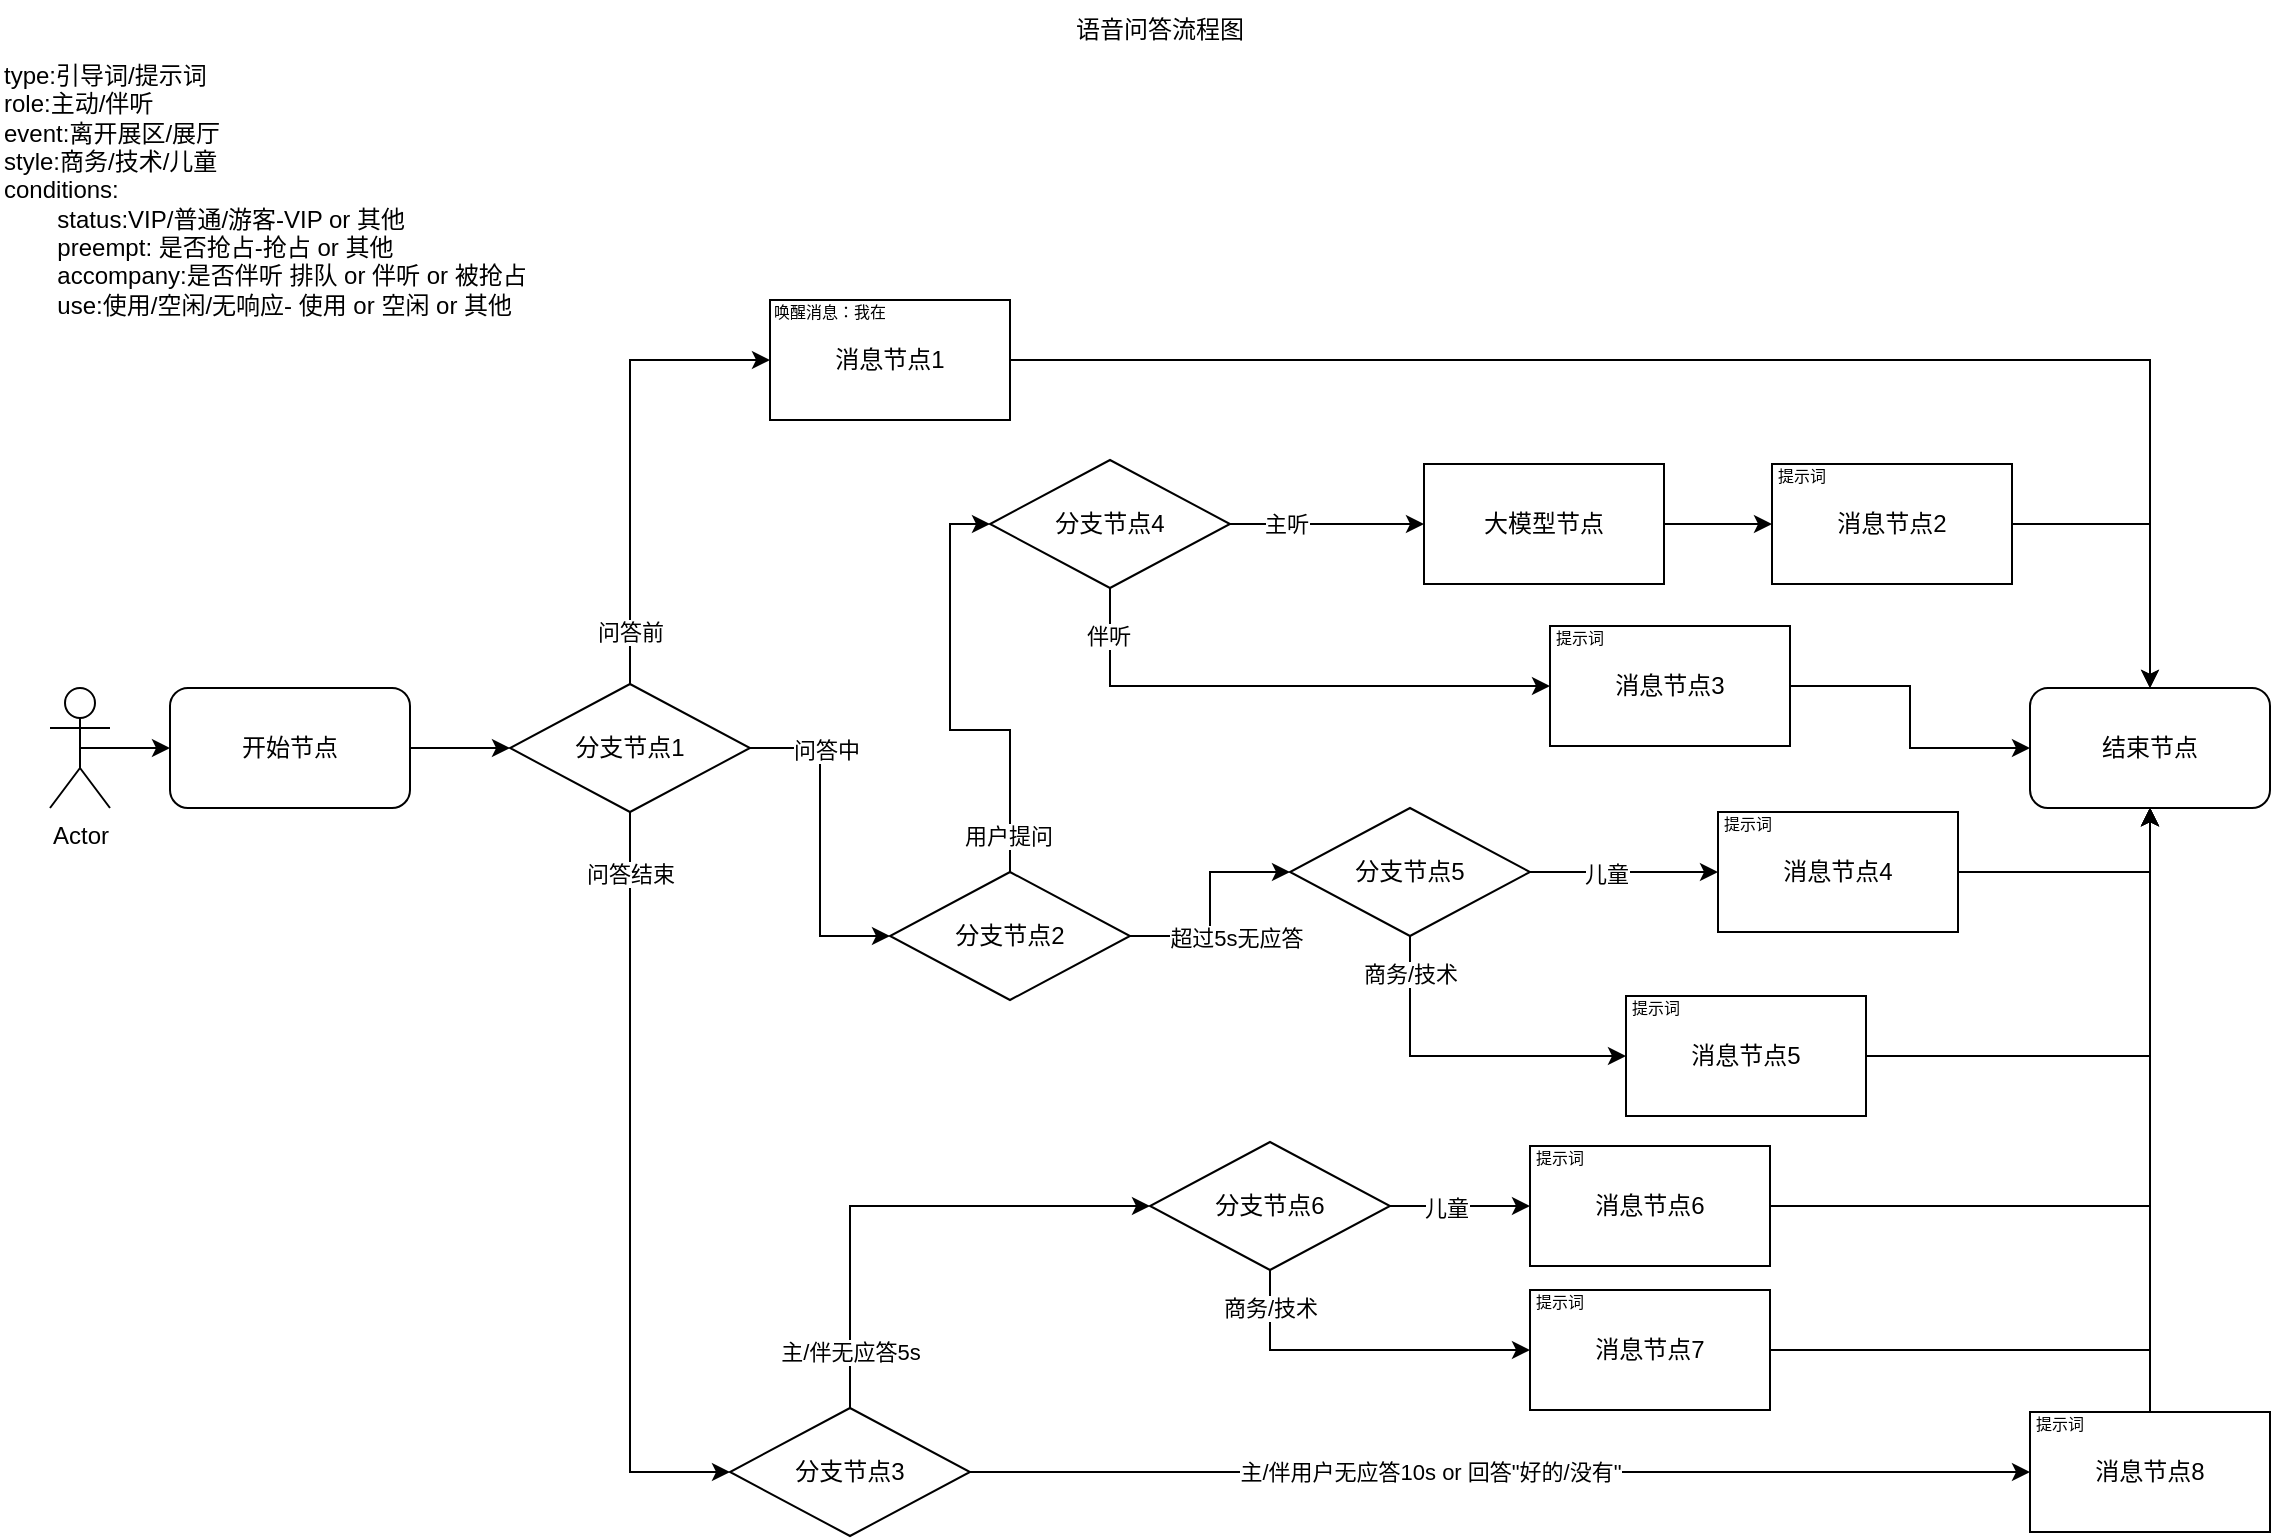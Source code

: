 <mxfile version="26.0.6">
  <diagram name="第 1 页" id="9iYRkURiAY7l_SSQHfoh">
    <mxGraphModel dx="1475" dy="874" grid="1" gridSize="10" guides="1" tooltips="1" connect="1" arrows="1" fold="1" page="1" pageScale="1" pageWidth="1169" pageHeight="827" math="0" shadow="0">
      <root>
        <mxCell id="0" />
        <mxCell id="1" parent="0" />
        <mxCell id="IweSr6M70vvvEFOEz7tQ-3" style="edgeStyle=orthogonalEdgeStyle;rounded=0;orthogonalLoop=1;jettySize=auto;html=1;exitX=0.5;exitY=0.5;exitDx=0;exitDy=0;exitPerimeter=0;entryX=0;entryY=0.5;entryDx=0;entryDy=0;" parent="1" source="IweSr6M70vvvEFOEz7tQ-1" target="IweSr6M70vvvEFOEz7tQ-2" edge="1">
          <mxGeometry relative="1" as="geometry" />
        </mxCell>
        <mxCell id="IweSr6M70vvvEFOEz7tQ-1" value="Actor" style="shape=umlActor;verticalLabelPosition=bottom;verticalAlign=top;html=1;outlineConnect=0;" parent="1" vertex="1">
          <mxGeometry x="30" y="344" width="30" height="60" as="geometry" />
        </mxCell>
        <mxCell id="IweSr6M70vvvEFOEz7tQ-5" style="edgeStyle=orthogonalEdgeStyle;rounded=0;orthogonalLoop=1;jettySize=auto;html=1;exitX=1;exitY=0.5;exitDx=0;exitDy=0;" parent="1" source="IweSr6M70vvvEFOEz7tQ-2" target="IweSr6M70vvvEFOEz7tQ-4" edge="1">
          <mxGeometry relative="1" as="geometry" />
        </mxCell>
        <mxCell id="IweSr6M70vvvEFOEz7tQ-2" value="开始节点" style="rounded=1;whiteSpace=wrap;html=1;" parent="1" vertex="1">
          <mxGeometry x="90" y="344" width="120" height="60" as="geometry" />
        </mxCell>
        <mxCell id="IweSr6M70vvvEFOEz7tQ-6" style="edgeStyle=orthogonalEdgeStyle;rounded=0;orthogonalLoop=1;jettySize=auto;html=1;exitX=0.5;exitY=0;exitDx=0;exitDy=0;entryX=0;entryY=0.5;entryDx=0;entryDy=0;" parent="1" source="IweSr6M70vvvEFOEz7tQ-4" target="IweSr6M70vvvEFOEz7tQ-11" edge="1">
          <mxGeometry relative="1" as="geometry">
            <mxPoint x="380" y="250" as="targetPoint" />
          </mxGeometry>
        </mxCell>
        <mxCell id="IweSr6M70vvvEFOEz7tQ-8" value="问答前" style="edgeLabel;html=1;align=center;verticalAlign=middle;resizable=0;points=[];" parent="IweSr6M70vvvEFOEz7tQ-6" vertex="1" connectable="0">
          <mxGeometry x="-0.909" relative="1" as="geometry">
            <mxPoint y="-16" as="offset" />
          </mxGeometry>
        </mxCell>
        <mxCell id="rm17Nn1x7IRBdezPpJDb-3" style="edgeStyle=orthogonalEdgeStyle;rounded=0;orthogonalLoop=1;jettySize=auto;html=1;exitX=1;exitY=0.5;exitDx=0;exitDy=0;entryX=0;entryY=0.5;entryDx=0;entryDy=0;" parent="1" source="IweSr6M70vvvEFOEz7tQ-4" target="rm17Nn1x7IRBdezPpJDb-9" edge="1">
          <mxGeometry relative="1" as="geometry">
            <mxPoint x="450" y="374" as="targetPoint" />
          </mxGeometry>
        </mxCell>
        <mxCell id="rm17Nn1x7IRBdezPpJDb-4" value="问答中" style="edgeLabel;html=1;align=center;verticalAlign=middle;resizable=0;points=[];" parent="rm17Nn1x7IRBdezPpJDb-3" vertex="1" connectable="0">
          <mxGeometry x="-0.709" y="-1" relative="1" as="geometry">
            <mxPoint x="14" as="offset" />
          </mxGeometry>
        </mxCell>
        <mxCell id="rm17Nn1x7IRBdezPpJDb-5" style="edgeStyle=orthogonalEdgeStyle;rounded=0;orthogonalLoop=1;jettySize=auto;html=1;exitX=0.5;exitY=1;exitDx=0;exitDy=0;entryX=0;entryY=0.5;entryDx=0;entryDy=0;" parent="1" source="IweSr6M70vvvEFOEz7tQ-4" target="rm17Nn1x7IRBdezPpJDb-13" edge="1">
          <mxGeometry relative="1" as="geometry">
            <mxPoint x="200" y="530" as="targetPoint" />
          </mxGeometry>
        </mxCell>
        <mxCell id="rm17Nn1x7IRBdezPpJDb-6" value="问答结束" style="edgeLabel;html=1;align=center;verticalAlign=middle;resizable=0;points=[];" parent="rm17Nn1x7IRBdezPpJDb-5" vertex="1" connectable="0">
          <mxGeometry x="-0.836" relative="1" as="geometry">
            <mxPoint as="offset" />
          </mxGeometry>
        </mxCell>
        <mxCell id="IweSr6M70vvvEFOEz7tQ-4" value="分支节点1" style="rhombus;whiteSpace=wrap;html=1;" parent="1" vertex="1">
          <mxGeometry x="260" y="342" width="120" height="64" as="geometry" />
        </mxCell>
        <mxCell id="IweSr6M70vvvEFOEz7tQ-10" value="结束节点" style="rounded=1;whiteSpace=wrap;html=1;" parent="1" vertex="1">
          <mxGeometry x="1020" y="344" width="120" height="60" as="geometry" />
        </mxCell>
        <mxCell id="rm17Nn1x7IRBdezPpJDb-8" style="edgeStyle=orthogonalEdgeStyle;rounded=0;orthogonalLoop=1;jettySize=auto;html=1;exitX=1;exitY=0.5;exitDx=0;exitDy=0;entryX=0.5;entryY=0;entryDx=0;entryDy=0;" parent="1" source="IweSr6M70vvvEFOEz7tQ-11" target="IweSr6M70vvvEFOEz7tQ-10" edge="1">
          <mxGeometry relative="1" as="geometry" />
        </mxCell>
        <mxCell id="IweSr6M70vvvEFOEz7tQ-11" value="消息节点1" style="rounded=0;whiteSpace=wrap;html=1;" parent="1" vertex="1">
          <mxGeometry x="390" y="150" width="120" height="60" as="geometry" />
        </mxCell>
        <mxCell id="IweSr6M70vvvEFOEz7tQ-12" value="&lt;font style=&quot;font-size: 8px;&quot;&gt;唤醒消息：我在&lt;/font&gt;" style="text;html=1;align=center;verticalAlign=middle;whiteSpace=wrap;rounded=0;" parent="1" vertex="1">
          <mxGeometry x="390" y="150" width="60" height="10" as="geometry" />
        </mxCell>
        <mxCell id="rm17Nn1x7IRBdezPpJDb-37" style="edgeStyle=orthogonalEdgeStyle;rounded=0;orthogonalLoop=1;jettySize=auto;html=1;exitX=1;exitY=0.5;exitDx=0;exitDy=0;entryX=0;entryY=0.5;entryDx=0;entryDy=0;" parent="1" source="IweSr6M70vvvEFOEz7tQ-14" target="IweSr6M70vvvEFOEz7tQ-23" edge="1">
          <mxGeometry relative="1" as="geometry" />
        </mxCell>
        <mxCell id="IweSr6M70vvvEFOEz7tQ-14" value="大模型节点" style="rounded=0;whiteSpace=wrap;html=1;" parent="1" vertex="1">
          <mxGeometry x="717" y="232" width="120" height="60" as="geometry" />
        </mxCell>
        <mxCell id="rm17Nn1x7IRBdezPpJDb-38" style="edgeStyle=orthogonalEdgeStyle;rounded=0;orthogonalLoop=1;jettySize=auto;html=1;exitX=1;exitY=0.5;exitDx=0;exitDy=0;entryX=0.5;entryY=0;entryDx=0;entryDy=0;" parent="1" source="IweSr6M70vvvEFOEz7tQ-23" target="IweSr6M70vvvEFOEz7tQ-10" edge="1">
          <mxGeometry relative="1" as="geometry" />
        </mxCell>
        <mxCell id="IweSr6M70vvvEFOEz7tQ-23" value="消息节点2" style="rounded=0;whiteSpace=wrap;html=1;" parent="1" vertex="1">
          <mxGeometry x="891" y="232" width="120" height="60" as="geometry" />
        </mxCell>
        <mxCell id="IweSr6M70vvvEFOEz7tQ-27" value="&lt;span style=&quot;font-size: 8px;&quot;&gt;提示词&lt;/span&gt;" style="text;html=1;align=center;verticalAlign=middle;whiteSpace=wrap;rounded=0;" parent="1" vertex="1">
          <mxGeometry x="891" y="232" width="30" height="10" as="geometry" />
        </mxCell>
        <mxCell id="RvVve0rwYYVA5B2dNL42-1" value="语音问答流程图" style="text;html=1;align=center;verticalAlign=middle;whiteSpace=wrap;rounded=0;" parent="1" vertex="1">
          <mxGeometry x="320" width="530" height="30" as="geometry" />
        </mxCell>
        <mxCell id="rm17Nn1x7IRBdezPpJDb-11" style="edgeStyle=orthogonalEdgeStyle;rounded=0;orthogonalLoop=1;jettySize=auto;html=1;exitX=0.5;exitY=0;exitDx=0;exitDy=0;entryX=0;entryY=0.5;entryDx=0;entryDy=0;" parent="1" source="rm17Nn1x7IRBdezPpJDb-9" target="rm17Nn1x7IRBdezPpJDb-52" edge="1">
          <mxGeometry relative="1" as="geometry">
            <mxPoint x="510" y="370" as="targetPoint" />
          </mxGeometry>
        </mxCell>
        <mxCell id="rm17Nn1x7IRBdezPpJDb-34" value="用户提问" style="edgeLabel;html=1;align=center;verticalAlign=middle;resizable=0;points=[];" parent="rm17Nn1x7IRBdezPpJDb-11" vertex="1" connectable="0">
          <mxGeometry x="-0.841" y="1" relative="1" as="geometry">
            <mxPoint as="offset" />
          </mxGeometry>
        </mxCell>
        <mxCell id="rm17Nn1x7IRBdezPpJDb-35" style="edgeStyle=orthogonalEdgeStyle;rounded=0;orthogonalLoop=1;jettySize=auto;html=1;exitX=1;exitY=0.5;exitDx=0;exitDy=0;entryX=0;entryY=0.5;entryDx=0;entryDy=0;" parent="1" source="rm17Nn1x7IRBdezPpJDb-9" target="rm17Nn1x7IRBdezPpJDb-46" edge="1">
          <mxGeometry relative="1" as="geometry">
            <mxPoint x="680" y="544" as="targetPoint" />
          </mxGeometry>
        </mxCell>
        <mxCell id="rm17Nn1x7IRBdezPpJDb-36" value="超过5s无应答" style="edgeLabel;html=1;align=center;verticalAlign=middle;resizable=0;points=[];" parent="rm17Nn1x7IRBdezPpJDb-35" vertex="1" connectable="0">
          <mxGeometry x="-0.574" y="-3" relative="1" as="geometry">
            <mxPoint x="29" y="-2" as="offset" />
          </mxGeometry>
        </mxCell>
        <mxCell id="rm17Nn1x7IRBdezPpJDb-9" value="分支节点2" style="rhombus;whiteSpace=wrap;html=1;" parent="1" vertex="1">
          <mxGeometry x="450" y="436" width="120" height="64" as="geometry" />
        </mxCell>
        <mxCell id="rm17Nn1x7IRBdezPpJDb-15" style="edgeStyle=orthogonalEdgeStyle;rounded=0;orthogonalLoop=1;jettySize=auto;html=1;exitX=1;exitY=0.5;exitDx=0;exitDy=0;entryX=0;entryY=0.5;entryDx=0;entryDy=0;" parent="1" source="rm17Nn1x7IRBdezPpJDb-13" target="rm17Nn1x7IRBdezPpJDb-17" edge="1">
          <mxGeometry relative="1" as="geometry" />
        </mxCell>
        <mxCell id="rm17Nn1x7IRBdezPpJDb-16" value="主/伴用户无应答10s or 回答&quot;好的/没有&quot;" style="edgeLabel;html=1;align=center;verticalAlign=middle;resizable=0;points=[];" parent="rm17Nn1x7IRBdezPpJDb-15" vertex="1" connectable="0">
          <mxGeometry x="-0.707" y="1" relative="1" as="geometry">
            <mxPoint x="152" y="1" as="offset" />
          </mxGeometry>
        </mxCell>
        <mxCell id="rm17Nn1x7IRBdezPpJDb-20" style="edgeStyle=orthogonalEdgeStyle;rounded=0;orthogonalLoop=1;jettySize=auto;html=1;exitX=0.5;exitY=0;exitDx=0;exitDy=0;entryX=0;entryY=0.5;entryDx=0;entryDy=0;" parent="1" source="rm17Nn1x7IRBdezPpJDb-13" target="rm17Nn1x7IRBdezPpJDb-25" edge="1">
          <mxGeometry relative="1" as="geometry">
            <mxPoint x="520" y="539" as="targetPoint" />
          </mxGeometry>
        </mxCell>
        <mxCell id="rm17Nn1x7IRBdezPpJDb-23" value="主/伴无应答5s" style="edgeLabel;html=1;align=center;verticalAlign=middle;resizable=0;points=[];" parent="rm17Nn1x7IRBdezPpJDb-20" vertex="1" connectable="0">
          <mxGeometry x="-0.775" relative="1" as="geometry">
            <mxPoint as="offset" />
          </mxGeometry>
        </mxCell>
        <mxCell id="rm17Nn1x7IRBdezPpJDb-13" value="分支节点3" style="rhombus;whiteSpace=wrap;html=1;" parent="1" vertex="1">
          <mxGeometry x="370" y="704" width="120" height="64" as="geometry" />
        </mxCell>
        <mxCell id="rm17Nn1x7IRBdezPpJDb-19" style="edgeStyle=orthogonalEdgeStyle;rounded=0;orthogonalLoop=1;jettySize=auto;html=1;exitX=0.5;exitY=0;exitDx=0;exitDy=0;entryX=0.5;entryY=1;entryDx=0;entryDy=0;" parent="1" source="rm17Nn1x7IRBdezPpJDb-17" target="IweSr6M70vvvEFOEz7tQ-10" edge="1">
          <mxGeometry relative="1" as="geometry" />
        </mxCell>
        <mxCell id="rm17Nn1x7IRBdezPpJDb-17" value="消息节点8" style="rounded=0;whiteSpace=wrap;html=1;" parent="1" vertex="1">
          <mxGeometry x="1020" y="706" width="120" height="60" as="geometry" />
        </mxCell>
        <mxCell id="rm17Nn1x7IRBdezPpJDb-18" value="&lt;span style=&quot;font-size: 8px;&quot;&gt;提示词&lt;/span&gt;" style="text;html=1;align=center;verticalAlign=middle;whiteSpace=wrap;rounded=0;" parent="1" vertex="1">
          <mxGeometry x="1020" y="706" width="30" height="10" as="geometry" />
        </mxCell>
        <mxCell id="rm17Nn1x7IRBdezPpJDb-24" style="edgeStyle=orthogonalEdgeStyle;rounded=0;orthogonalLoop=1;jettySize=auto;html=1;exitX=1;exitY=0.5;exitDx=0;exitDy=0;entryX=0.5;entryY=1;entryDx=0;entryDy=0;" parent="1" source="rm17Nn1x7IRBdezPpJDb-21" target="IweSr6M70vvvEFOEz7tQ-10" edge="1">
          <mxGeometry relative="1" as="geometry" />
        </mxCell>
        <mxCell id="rm17Nn1x7IRBdezPpJDb-21" value="消息节点6" style="rounded=0;whiteSpace=wrap;html=1;" parent="1" vertex="1">
          <mxGeometry x="770" y="573" width="120" height="60" as="geometry" />
        </mxCell>
        <mxCell id="rm17Nn1x7IRBdezPpJDb-22" value="&lt;span style=&quot;font-size: 8px;&quot;&gt;提示词&lt;/span&gt;" style="text;html=1;align=center;verticalAlign=middle;whiteSpace=wrap;rounded=0;" parent="1" vertex="1">
          <mxGeometry x="770" y="573" width="30" height="10" as="geometry" />
        </mxCell>
        <mxCell id="rm17Nn1x7IRBdezPpJDb-29" style="edgeStyle=orthogonalEdgeStyle;rounded=0;orthogonalLoop=1;jettySize=auto;html=1;exitX=1;exitY=0.5;exitDx=0;exitDy=0;" parent="1" source="rm17Nn1x7IRBdezPpJDb-25" target="rm17Nn1x7IRBdezPpJDb-21" edge="1">
          <mxGeometry relative="1" as="geometry" />
        </mxCell>
        <mxCell id="rm17Nn1x7IRBdezPpJDb-32" value="儿童" style="edgeLabel;html=1;align=center;verticalAlign=middle;resizable=0;points=[];" parent="rm17Nn1x7IRBdezPpJDb-29" vertex="1" connectable="0">
          <mxGeometry x="-0.2" y="-1" relative="1" as="geometry">
            <mxPoint as="offset" />
          </mxGeometry>
        </mxCell>
        <mxCell id="rm17Nn1x7IRBdezPpJDb-30" style="edgeStyle=orthogonalEdgeStyle;rounded=0;orthogonalLoop=1;jettySize=auto;html=1;exitX=0.5;exitY=1;exitDx=0;exitDy=0;entryX=0;entryY=0.5;entryDx=0;entryDy=0;" parent="1" source="rm17Nn1x7IRBdezPpJDb-25" target="rm17Nn1x7IRBdezPpJDb-26" edge="1">
          <mxGeometry relative="1" as="geometry" />
        </mxCell>
        <mxCell id="rm17Nn1x7IRBdezPpJDb-33" value="商务/技术" style="edgeLabel;html=1;align=center;verticalAlign=middle;resizable=0;points=[];" parent="rm17Nn1x7IRBdezPpJDb-30" vertex="1" connectable="0">
          <mxGeometry x="-0.78" relative="1" as="geometry">
            <mxPoint as="offset" />
          </mxGeometry>
        </mxCell>
        <mxCell id="rm17Nn1x7IRBdezPpJDb-25" value="分支节点6" style="rhombus;whiteSpace=wrap;html=1;" parent="1" vertex="1">
          <mxGeometry x="580" y="571" width="120" height="64" as="geometry" />
        </mxCell>
        <mxCell id="rm17Nn1x7IRBdezPpJDb-31" style="edgeStyle=orthogonalEdgeStyle;rounded=0;orthogonalLoop=1;jettySize=auto;html=1;exitX=1;exitY=0.5;exitDx=0;exitDy=0;entryX=0.5;entryY=1;entryDx=0;entryDy=0;" parent="1" source="rm17Nn1x7IRBdezPpJDb-26" target="IweSr6M70vvvEFOEz7tQ-10" edge="1">
          <mxGeometry relative="1" as="geometry" />
        </mxCell>
        <mxCell id="rm17Nn1x7IRBdezPpJDb-26" value="消息节点7" style="rounded=0;whiteSpace=wrap;html=1;" parent="1" vertex="1">
          <mxGeometry x="770" y="645" width="120" height="60" as="geometry" />
        </mxCell>
        <mxCell id="rm17Nn1x7IRBdezPpJDb-27" value="&lt;span style=&quot;font-size: 8px;&quot;&gt;提示词&lt;/span&gt;" style="text;html=1;align=center;verticalAlign=middle;whiteSpace=wrap;rounded=0;" parent="1" vertex="1">
          <mxGeometry x="770" y="645" width="30" height="10" as="geometry" />
        </mxCell>
        <mxCell id="rm17Nn1x7IRBdezPpJDb-50" style="edgeStyle=orthogonalEdgeStyle;rounded=0;orthogonalLoop=1;jettySize=auto;html=1;exitX=1;exitY=0.5;exitDx=0;exitDy=0;entryX=0.5;entryY=1;entryDx=0;entryDy=0;" parent="1" source="rm17Nn1x7IRBdezPpJDb-40" target="IweSr6M70vvvEFOEz7tQ-10" edge="1">
          <mxGeometry relative="1" as="geometry" />
        </mxCell>
        <mxCell id="rm17Nn1x7IRBdezPpJDb-40" value="消息节点4" style="rounded=0;whiteSpace=wrap;html=1;" parent="1" vertex="1">
          <mxGeometry x="864" y="406" width="120" height="60" as="geometry" />
        </mxCell>
        <mxCell id="rm17Nn1x7IRBdezPpJDb-41" value="&lt;span style=&quot;font-size: 8px;&quot;&gt;提示词&lt;/span&gt;" style="text;html=1;align=center;verticalAlign=middle;whiteSpace=wrap;rounded=0;" parent="1" vertex="1">
          <mxGeometry x="864" y="406" width="30" height="10" as="geometry" />
        </mxCell>
        <mxCell id="rm17Nn1x7IRBdezPpJDb-42" style="edgeStyle=orthogonalEdgeStyle;rounded=0;orthogonalLoop=1;jettySize=auto;html=1;exitX=1;exitY=0.5;exitDx=0;exitDy=0;" parent="1" source="rm17Nn1x7IRBdezPpJDb-46" target="rm17Nn1x7IRBdezPpJDb-40" edge="1">
          <mxGeometry relative="1" as="geometry" />
        </mxCell>
        <mxCell id="rm17Nn1x7IRBdezPpJDb-43" value="儿童" style="edgeLabel;html=1;align=center;verticalAlign=middle;resizable=0;points=[];" parent="rm17Nn1x7IRBdezPpJDb-42" vertex="1" connectable="0">
          <mxGeometry x="-0.2" y="-1" relative="1" as="geometry">
            <mxPoint as="offset" />
          </mxGeometry>
        </mxCell>
        <mxCell id="rm17Nn1x7IRBdezPpJDb-44" style="edgeStyle=orthogonalEdgeStyle;rounded=0;orthogonalLoop=1;jettySize=auto;html=1;exitX=0.5;exitY=1;exitDx=0;exitDy=0;entryX=0;entryY=0.5;entryDx=0;entryDy=0;" parent="1" source="rm17Nn1x7IRBdezPpJDb-46" target="rm17Nn1x7IRBdezPpJDb-47" edge="1">
          <mxGeometry relative="1" as="geometry">
            <mxPoint x="864" y="521" as="targetPoint" />
          </mxGeometry>
        </mxCell>
        <mxCell id="rm17Nn1x7IRBdezPpJDb-45" value="商务/技术" style="edgeLabel;html=1;align=center;verticalAlign=middle;resizable=0;points=[];" parent="rm17Nn1x7IRBdezPpJDb-44" vertex="1" connectable="0">
          <mxGeometry x="-0.78" relative="1" as="geometry">
            <mxPoint as="offset" />
          </mxGeometry>
        </mxCell>
        <mxCell id="rm17Nn1x7IRBdezPpJDb-46" value="分支节点5" style="rhombus;whiteSpace=wrap;html=1;" parent="1" vertex="1">
          <mxGeometry x="650" y="404" width="120" height="64" as="geometry" />
        </mxCell>
        <mxCell id="rm17Nn1x7IRBdezPpJDb-51" style="edgeStyle=orthogonalEdgeStyle;rounded=0;orthogonalLoop=1;jettySize=auto;html=1;exitX=1;exitY=0.5;exitDx=0;exitDy=0;entryX=0.5;entryY=1;entryDx=0;entryDy=0;" parent="1" source="rm17Nn1x7IRBdezPpJDb-47" target="IweSr6M70vvvEFOEz7tQ-10" edge="1">
          <mxGeometry relative="1" as="geometry" />
        </mxCell>
        <mxCell id="rm17Nn1x7IRBdezPpJDb-47" value="消息节点5" style="rounded=0;whiteSpace=wrap;html=1;" parent="1" vertex="1">
          <mxGeometry x="818" y="498" width="120" height="60" as="geometry" />
        </mxCell>
        <mxCell id="rm17Nn1x7IRBdezPpJDb-48" value="&lt;span style=&quot;font-size: 8px;&quot;&gt;提示词&lt;/span&gt;" style="text;html=1;align=center;verticalAlign=middle;whiteSpace=wrap;rounded=0;" parent="1" vertex="1">
          <mxGeometry x="818" y="498" width="30" height="10" as="geometry" />
        </mxCell>
        <mxCell id="rm17Nn1x7IRBdezPpJDb-54" style="edgeStyle=orthogonalEdgeStyle;rounded=0;orthogonalLoop=1;jettySize=auto;html=1;exitX=1;exitY=0.5;exitDx=0;exitDy=0;entryX=0;entryY=0.5;entryDx=0;entryDy=0;" parent="1" source="rm17Nn1x7IRBdezPpJDb-52" target="IweSr6M70vvvEFOEz7tQ-14" edge="1">
          <mxGeometry relative="1" as="geometry" />
        </mxCell>
        <mxCell id="rm17Nn1x7IRBdezPpJDb-55" value="主听" style="edgeLabel;html=1;align=center;verticalAlign=middle;resizable=0;points=[];" parent="rm17Nn1x7IRBdezPpJDb-54" vertex="1" connectable="0">
          <mxGeometry x="-0.432" relative="1" as="geometry">
            <mxPoint as="offset" />
          </mxGeometry>
        </mxCell>
        <mxCell id="rm17Nn1x7IRBdezPpJDb-56" style="edgeStyle=orthogonalEdgeStyle;rounded=0;orthogonalLoop=1;jettySize=auto;html=1;exitX=0.5;exitY=1;exitDx=0;exitDy=0;entryX=0;entryY=0.5;entryDx=0;entryDy=0;" parent="1" source="rm17Nn1x7IRBdezPpJDb-52" target="rm17Nn1x7IRBdezPpJDb-57" edge="1">
          <mxGeometry relative="1" as="geometry">
            <mxPoint x="610" y="380" as="targetPoint" />
          </mxGeometry>
        </mxCell>
        <mxCell id="rm17Nn1x7IRBdezPpJDb-59" value="伴听" style="edgeLabel;html=1;align=center;verticalAlign=middle;resizable=0;points=[];" parent="rm17Nn1x7IRBdezPpJDb-56" vertex="1" connectable="0">
          <mxGeometry x="-0.825" y="-1" relative="1" as="geometry">
            <mxPoint as="offset" />
          </mxGeometry>
        </mxCell>
        <mxCell id="rm17Nn1x7IRBdezPpJDb-52" value="分支节点4" style="rhombus;whiteSpace=wrap;html=1;" parent="1" vertex="1">
          <mxGeometry x="500" y="230" width="120" height="64" as="geometry" />
        </mxCell>
        <mxCell id="rm17Nn1x7IRBdezPpJDb-60" style="edgeStyle=orthogonalEdgeStyle;rounded=0;orthogonalLoop=1;jettySize=auto;html=1;exitX=1;exitY=0.5;exitDx=0;exitDy=0;" parent="1" source="rm17Nn1x7IRBdezPpJDb-57" target="IweSr6M70vvvEFOEz7tQ-10" edge="1">
          <mxGeometry relative="1" as="geometry" />
        </mxCell>
        <mxCell id="rm17Nn1x7IRBdezPpJDb-57" value="消息节点3" style="rounded=0;whiteSpace=wrap;html=1;" parent="1" vertex="1">
          <mxGeometry x="780" y="313" width="120" height="60" as="geometry" />
        </mxCell>
        <mxCell id="rm17Nn1x7IRBdezPpJDb-58" value="&lt;span style=&quot;font-size: 8px;&quot;&gt;提示词&lt;/span&gt;" style="text;html=1;align=center;verticalAlign=middle;whiteSpace=wrap;rounded=0;" parent="1" vertex="1">
          <mxGeometry x="780" y="313" width="30" height="10" as="geometry" />
        </mxCell>
        <mxCell id="rki_2LXpT8JypKyXyeT9-1" value="type:引导词/提示词&lt;div&gt;role:主动/伴听&lt;/div&gt;&lt;div&gt;event:离开展区/展厅&lt;/div&gt;&lt;div&gt;style:商务/技术/儿童&lt;br&gt;conditions:&lt;/div&gt;&lt;div&gt;&lt;span style=&quot;white-space: pre;&quot;&gt;&#x9;&lt;/span&gt;status:VIP/普通/游客-VIP or 其他&lt;/div&gt;&lt;div&gt;&lt;span style=&quot;white-space: pre;&quot;&gt;&#x9;&lt;/span&gt;preempt: 是否抢占-抢占 or 其他&lt;/div&gt;&lt;div&gt;&lt;span style=&quot;white-space: pre;&quot;&gt;&#x9;&lt;/span&gt;accompany:是否伴听 排队 or 伴听 or 被抢占&lt;/div&gt;&lt;div&gt;&lt;span style=&quot;white-space: pre;&quot;&gt;&#x9;&lt;/span&gt;use:使用/空闲/无响应- 使用 or 空闲 or 其他&lt;/div&gt;" style="text;html=1;align=left;verticalAlign=middle;resizable=0;points=[];autosize=1;strokeColor=none;fillColor=none;" vertex="1" parent="1">
          <mxGeometry x="5" y="25" width="280" height="140" as="geometry" />
        </mxCell>
      </root>
    </mxGraphModel>
  </diagram>
</mxfile>

